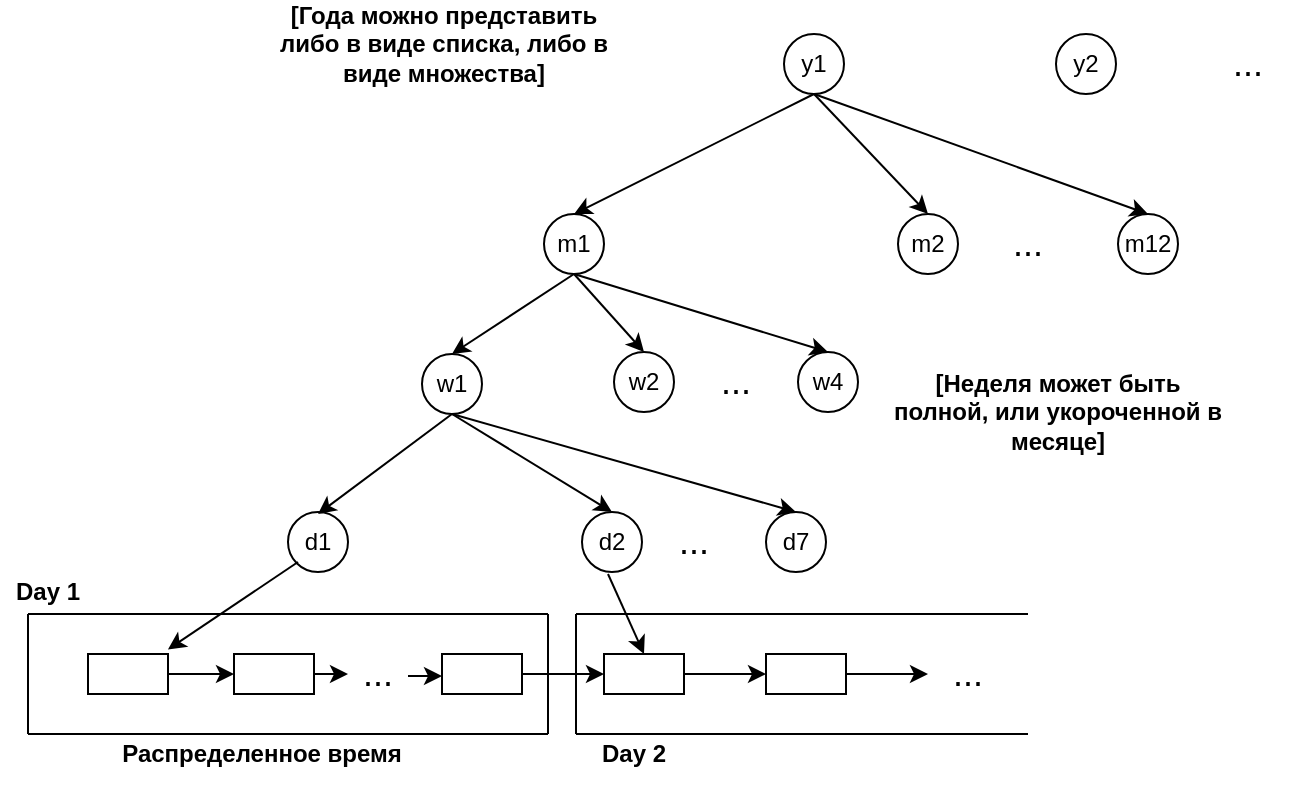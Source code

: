 <mxfile version="10.6.9" type="device"><diagram id="mBEVCupHdZQcziIYEEwW" name="Page-1"><mxGraphModel dx="943" dy="431" grid="1" gridSize="10" guides="1" tooltips="1" connect="1" arrows="1" fold="1" page="1" pageScale="1" pageWidth="827" pageHeight="1169" math="0" shadow="0"><root><mxCell id="0"/><mxCell id="1" parent="0"/><mxCell id="ilt9WkkfbxR_SKiMdzIP-12" value="&lt;font style=&quot;font-size: 18px&quot;&gt;...&lt;/font&gt;" style="text;html=1;strokeColor=none;fillColor=none;align=center;verticalAlign=middle;whiteSpace=wrap;rounded=0;direction=south;" vertex="1" parent="1"><mxGeometry x="363" y="304" width="20" height="40" as="geometry"/></mxCell><mxCell id="ilt9WkkfbxR_SKiMdzIP-24" value="" style="group" vertex="1" connectable="0" parent="1"><mxGeometry x="328" y="229" width="40" height="30" as="geometry"/></mxCell><mxCell id="ilt9WkkfbxR_SKiMdzIP-20" value="" style="group" vertex="1" connectable="0" parent="ilt9WkkfbxR_SKiMdzIP-24"><mxGeometry width="40" height="30" as="geometry"/></mxCell><mxCell id="ilt9WkkfbxR_SKiMdzIP-21" value="" style="ellipse;whiteSpace=wrap;html=1;aspect=fixed;" vertex="1" parent="ilt9WkkfbxR_SKiMdzIP-20"><mxGeometry x="5" width="30" height="30" as="geometry"/></mxCell><mxCell id="ilt9WkkfbxR_SKiMdzIP-22" value="w2&lt;br&gt;" style="text;html=1;strokeColor=none;fillColor=none;align=center;verticalAlign=middle;whiteSpace=wrap;rounded=0;" vertex="1" parent="ilt9WkkfbxR_SKiMdzIP-20"><mxGeometry y="5" width="40" height="20" as="geometry"/></mxCell><mxCell id="ilt9WkkfbxR_SKiMdzIP-26" value="" style="group" vertex="1" connectable="0" parent="1"><mxGeometry x="420" y="229" width="40" height="30" as="geometry"/></mxCell><mxCell id="ilt9WkkfbxR_SKiMdzIP-27" value="" style="group" vertex="1" connectable="0" parent="ilt9WkkfbxR_SKiMdzIP-26"><mxGeometry width="40" height="30" as="geometry"/></mxCell><mxCell id="ilt9WkkfbxR_SKiMdzIP-28" value="" style="ellipse;whiteSpace=wrap;html=1;aspect=fixed;" vertex="1" parent="ilt9WkkfbxR_SKiMdzIP-27"><mxGeometry x="5" width="30" height="30" as="geometry"/></mxCell><mxCell id="ilt9WkkfbxR_SKiMdzIP-29" value="w4&lt;br&gt;" style="text;html=1;strokeColor=none;fillColor=none;align=center;verticalAlign=middle;whiteSpace=wrap;rounded=0;" vertex="1" parent="ilt9WkkfbxR_SKiMdzIP-27"><mxGeometry y="5" width="40" height="20" as="geometry"/></mxCell><mxCell id="ilt9WkkfbxR_SKiMdzIP-30" value="&lt;font style=&quot;font-size: 18px&quot;&gt;...&lt;/font&gt;" style="text;html=1;strokeColor=none;fillColor=none;align=center;verticalAlign=middle;whiteSpace=wrap;rounded=0;" vertex="1" parent="1"><mxGeometry x="374" y="234" width="40" height="20" as="geometry"/></mxCell><mxCell id="ilt9WkkfbxR_SKiMdzIP-31" value="" style="group" vertex="1" connectable="0" parent="1"><mxGeometry x="165" y="309" width="40" height="30" as="geometry"/></mxCell><mxCell id="ilt9WkkfbxR_SKiMdzIP-32" value="" style="ellipse;whiteSpace=wrap;html=1;aspect=fixed;" vertex="1" parent="ilt9WkkfbxR_SKiMdzIP-31"><mxGeometry x="5" width="30" height="30" as="geometry"/></mxCell><mxCell id="ilt9WkkfbxR_SKiMdzIP-33" value="d1&lt;br&gt;" style="text;html=1;strokeColor=none;fillColor=none;align=center;verticalAlign=middle;whiteSpace=wrap;rounded=0;" vertex="1" parent="ilt9WkkfbxR_SKiMdzIP-31"><mxGeometry y="5" width="40" height="20" as="geometry"/></mxCell><mxCell id="ilt9WkkfbxR_SKiMdzIP-34" value="" style="group" vertex="1" connectable="0" parent="1"><mxGeometry x="312" y="309" width="40" height="30" as="geometry"/></mxCell><mxCell id="ilt9WkkfbxR_SKiMdzIP-35" value="" style="ellipse;whiteSpace=wrap;html=1;aspect=fixed;" vertex="1" parent="ilt9WkkfbxR_SKiMdzIP-34"><mxGeometry x="5" width="30" height="30" as="geometry"/></mxCell><mxCell id="ilt9WkkfbxR_SKiMdzIP-36" value="d2&lt;br&gt;" style="text;html=1;strokeColor=none;fillColor=none;align=center;verticalAlign=middle;whiteSpace=wrap;rounded=0;" vertex="1" parent="ilt9WkkfbxR_SKiMdzIP-34"><mxGeometry y="5" width="40" height="20" as="geometry"/></mxCell><mxCell id="ilt9WkkfbxR_SKiMdzIP-41" value="" style="group" vertex="1" connectable="0" parent="1"><mxGeometry x="404" y="309" width="40" height="30" as="geometry"/></mxCell><mxCell id="ilt9WkkfbxR_SKiMdzIP-37" value="" style="group" vertex="1" connectable="0" parent="ilt9WkkfbxR_SKiMdzIP-41"><mxGeometry width="40" height="30" as="geometry"/></mxCell><mxCell id="ilt9WkkfbxR_SKiMdzIP-38" value="" style="ellipse;whiteSpace=wrap;html=1;aspect=fixed;" vertex="1" parent="ilt9WkkfbxR_SKiMdzIP-37"><mxGeometry x="5" width="30" height="30" as="geometry"/></mxCell><mxCell id="ilt9WkkfbxR_SKiMdzIP-39" value="d7&lt;br&gt;" style="text;html=1;strokeColor=none;fillColor=none;align=center;verticalAlign=middle;whiteSpace=wrap;rounded=0;" vertex="1" parent="ilt9WkkfbxR_SKiMdzIP-37"><mxGeometry y="5" width="40" height="20" as="geometry"/></mxCell><mxCell id="ilt9WkkfbxR_SKiMdzIP-47" value="" style="group" vertex="1" connectable="0" parent="1"><mxGeometry x="293" y="160" width="40" height="30" as="geometry"/></mxCell><mxCell id="ilt9WkkfbxR_SKiMdzIP-43" value="" style="group" vertex="1" connectable="0" parent="ilt9WkkfbxR_SKiMdzIP-47"><mxGeometry width="40" height="30" as="geometry"/></mxCell><mxCell id="ilt9WkkfbxR_SKiMdzIP-44" value="" style="group" vertex="1" connectable="0" parent="ilt9WkkfbxR_SKiMdzIP-43"><mxGeometry width="40" height="30" as="geometry"/></mxCell><mxCell id="ilt9WkkfbxR_SKiMdzIP-45" value="" style="ellipse;whiteSpace=wrap;html=1;aspect=fixed;" vertex="1" parent="ilt9WkkfbxR_SKiMdzIP-44"><mxGeometry x="5" width="30" height="30" as="geometry"/></mxCell><mxCell id="ilt9WkkfbxR_SKiMdzIP-46" value="m1&lt;br&gt;" style="text;html=1;strokeColor=none;fillColor=none;align=center;verticalAlign=middle;whiteSpace=wrap;rounded=0;" vertex="1" parent="ilt9WkkfbxR_SKiMdzIP-44"><mxGeometry y="5" width="40" height="20" as="geometry"/></mxCell><mxCell id="ilt9WkkfbxR_SKiMdzIP-48" value="" style="group" vertex="1" connectable="0" parent="1"><mxGeometry x="470" y="160" width="40" height="30" as="geometry"/></mxCell><mxCell id="ilt9WkkfbxR_SKiMdzIP-49" value="" style="group" vertex="1" connectable="0" parent="ilt9WkkfbxR_SKiMdzIP-48"><mxGeometry width="40" height="30" as="geometry"/></mxCell><mxCell id="ilt9WkkfbxR_SKiMdzIP-50" value="" style="group" vertex="1" connectable="0" parent="ilt9WkkfbxR_SKiMdzIP-49"><mxGeometry width="40" height="30" as="geometry"/></mxCell><mxCell id="ilt9WkkfbxR_SKiMdzIP-51" value="" style="ellipse;whiteSpace=wrap;html=1;aspect=fixed;" vertex="1" parent="ilt9WkkfbxR_SKiMdzIP-50"><mxGeometry x="5" width="30" height="30" as="geometry"/></mxCell><mxCell id="ilt9WkkfbxR_SKiMdzIP-52" value="m2" style="text;html=1;strokeColor=none;fillColor=none;align=center;verticalAlign=middle;whiteSpace=wrap;rounded=0;" vertex="1" parent="ilt9WkkfbxR_SKiMdzIP-50"><mxGeometry y="5" width="40" height="20" as="geometry"/></mxCell><mxCell id="ilt9WkkfbxR_SKiMdzIP-53" value="" style="group" vertex="1" connectable="0" parent="1"><mxGeometry x="580" y="160" width="40" height="30" as="geometry"/></mxCell><mxCell id="ilt9WkkfbxR_SKiMdzIP-54" value="" style="group" vertex="1" connectable="0" parent="ilt9WkkfbxR_SKiMdzIP-53"><mxGeometry width="40" height="30" as="geometry"/></mxCell><mxCell id="ilt9WkkfbxR_SKiMdzIP-55" value="" style="group" vertex="1" connectable="0" parent="ilt9WkkfbxR_SKiMdzIP-54"><mxGeometry width="40" height="30" as="geometry"/></mxCell><mxCell id="ilt9WkkfbxR_SKiMdzIP-56" value="" style="ellipse;whiteSpace=wrap;html=1;aspect=fixed;" vertex="1" parent="ilt9WkkfbxR_SKiMdzIP-55"><mxGeometry x="5" width="30" height="30" as="geometry"/></mxCell><mxCell id="ilt9WkkfbxR_SKiMdzIP-57" value="m12&lt;br&gt;" style="text;html=1;strokeColor=none;fillColor=none;align=center;verticalAlign=middle;whiteSpace=wrap;rounded=0;" vertex="1" parent="ilt9WkkfbxR_SKiMdzIP-55"><mxGeometry y="5" width="40" height="20" as="geometry"/></mxCell><mxCell id="ilt9WkkfbxR_SKiMdzIP-59" value="&lt;font style=&quot;font-size: 18px&quot;&gt;...&lt;/font&gt;" style="text;html=1;strokeColor=none;fillColor=none;align=center;verticalAlign=middle;whiteSpace=wrap;rounded=0;" vertex="1" parent="1"><mxGeometry x="520" y="165" width="40" height="20" as="geometry"/></mxCell><mxCell id="ilt9WkkfbxR_SKiMdzIP-65" value="" style="group" vertex="1" connectable="0" parent="1"><mxGeometry x="232" y="230" width="40" height="30" as="geometry"/></mxCell><mxCell id="ilt9WkkfbxR_SKiMdzIP-62" value="" style="group" vertex="1" connectable="0" parent="ilt9WkkfbxR_SKiMdzIP-65"><mxGeometry width="40" height="30" as="geometry"/></mxCell><mxCell id="ilt9WkkfbxR_SKiMdzIP-42" value="" style="group" vertex="1" connectable="0" parent="ilt9WkkfbxR_SKiMdzIP-62"><mxGeometry width="40" height="30" as="geometry"/></mxCell><mxCell id="ilt9WkkfbxR_SKiMdzIP-19" value="" style="group" vertex="1" connectable="0" parent="ilt9WkkfbxR_SKiMdzIP-42"><mxGeometry width="40" height="30" as="geometry"/></mxCell><mxCell id="ilt9WkkfbxR_SKiMdzIP-17" value="" style="ellipse;whiteSpace=wrap;html=1;aspect=fixed;" vertex="1" parent="ilt9WkkfbxR_SKiMdzIP-19"><mxGeometry x="5" width="30" height="30" as="geometry"/></mxCell><mxCell id="ilt9WkkfbxR_SKiMdzIP-18" value="w1&lt;br&gt;" style="text;html=1;strokeColor=none;fillColor=none;align=center;verticalAlign=middle;whiteSpace=wrap;rounded=0;" vertex="1" parent="ilt9WkkfbxR_SKiMdzIP-19"><mxGeometry y="5" width="40" height="20" as="geometry"/></mxCell><mxCell id="ilt9WkkfbxR_SKiMdzIP-74" value="" style="group" vertex="1" connectable="0" parent="1"><mxGeometry x="413" y="70" width="40" height="30" as="geometry"/></mxCell><mxCell id="ilt9WkkfbxR_SKiMdzIP-75" value="" style="group" vertex="1" connectable="0" parent="ilt9WkkfbxR_SKiMdzIP-74"><mxGeometry width="40" height="30" as="geometry"/></mxCell><mxCell id="ilt9WkkfbxR_SKiMdzIP-76" value="" style="group" vertex="1" connectable="0" parent="ilt9WkkfbxR_SKiMdzIP-75"><mxGeometry width="40" height="30" as="geometry"/></mxCell><mxCell id="ilt9WkkfbxR_SKiMdzIP-77" value="" style="ellipse;whiteSpace=wrap;html=1;aspect=fixed;" vertex="1" parent="ilt9WkkfbxR_SKiMdzIP-76"><mxGeometry x="5" width="30" height="30" as="geometry"/></mxCell><mxCell id="ilt9WkkfbxR_SKiMdzIP-78" value="y1" style="text;html=1;strokeColor=none;fillColor=none;align=center;verticalAlign=middle;whiteSpace=wrap;rounded=0;" vertex="1" parent="ilt9WkkfbxR_SKiMdzIP-76"><mxGeometry y="5" width="40" height="20" as="geometry"/></mxCell><mxCell id="ilt9WkkfbxR_SKiMdzIP-79" value="" style="group" vertex="1" connectable="0" parent="1"><mxGeometry x="549" y="70" width="40" height="30" as="geometry"/></mxCell><mxCell id="ilt9WkkfbxR_SKiMdzIP-80" value="" style="group" vertex="1" connectable="0" parent="ilt9WkkfbxR_SKiMdzIP-79"><mxGeometry width="40" height="30" as="geometry"/></mxCell><mxCell id="ilt9WkkfbxR_SKiMdzIP-81" value="" style="group" vertex="1" connectable="0" parent="ilt9WkkfbxR_SKiMdzIP-80"><mxGeometry width="40" height="30" as="geometry"/></mxCell><mxCell id="ilt9WkkfbxR_SKiMdzIP-82" value="" style="ellipse;whiteSpace=wrap;html=1;aspect=fixed;" vertex="1" parent="ilt9WkkfbxR_SKiMdzIP-81"><mxGeometry x="5" width="30" height="30" as="geometry"/></mxCell><mxCell id="ilt9WkkfbxR_SKiMdzIP-83" value="y2" style="text;html=1;strokeColor=none;fillColor=none;align=center;verticalAlign=middle;whiteSpace=wrap;rounded=0;" vertex="1" parent="ilt9WkkfbxR_SKiMdzIP-81"><mxGeometry y="5" width="40" height="20" as="geometry"/></mxCell><mxCell id="ilt9WkkfbxR_SKiMdzIP-88" value="" style="endArrow=classic;html=1;exitX=0.5;exitY=1;exitDx=0;exitDy=0;" edge="1" parent="1" source="ilt9WkkfbxR_SKiMdzIP-17"><mxGeometry width="50" height="50" relative="1" as="geometry"><mxPoint x="170" y="420" as="sourcePoint"/><mxPoint x="185" y="310" as="targetPoint"/></mxGeometry></mxCell><mxCell id="ilt9WkkfbxR_SKiMdzIP-89" value="" style="endArrow=classic;html=1;exitX=0.5;exitY=1;exitDx=0;exitDy=0;entryX=0.5;entryY=0;entryDx=0;entryDy=0;" edge="1" parent="1" source="ilt9WkkfbxR_SKiMdzIP-17" target="ilt9WkkfbxR_SKiMdzIP-35"><mxGeometry width="50" height="50" relative="1" as="geometry"><mxPoint x="262" y="270" as="sourcePoint"/><mxPoint x="195" y="320" as="targetPoint"/></mxGeometry></mxCell><mxCell id="ilt9WkkfbxR_SKiMdzIP-90" value="" style="endArrow=classic;html=1;exitX=0.5;exitY=1;exitDx=0;exitDy=0;entryX=0.5;entryY=0;entryDx=0;entryDy=0;" edge="1" parent="1" source="ilt9WkkfbxR_SKiMdzIP-17" target="ilt9WkkfbxR_SKiMdzIP-38"><mxGeometry width="50" height="50" relative="1" as="geometry"><mxPoint x="272" y="280" as="sourcePoint"/><mxPoint x="205" y="330" as="targetPoint"/></mxGeometry></mxCell><mxCell id="ilt9WkkfbxR_SKiMdzIP-91" value="" style="endArrow=classic;html=1;exitX=0.5;exitY=1;exitDx=0;exitDy=0;entryX=0.5;entryY=0;entryDx=0;entryDy=0;" edge="1" parent="1" source="ilt9WkkfbxR_SKiMdzIP-45" target="ilt9WkkfbxR_SKiMdzIP-17"><mxGeometry width="50" height="50" relative="1" as="geometry"><mxPoint x="282" y="290" as="sourcePoint"/><mxPoint x="215" y="340" as="targetPoint"/></mxGeometry></mxCell><mxCell id="ilt9WkkfbxR_SKiMdzIP-92" value="" style="endArrow=classic;html=1;exitX=0.5;exitY=1;exitDx=0;exitDy=0;entryX=0.5;entryY=0;entryDx=0;entryDy=0;" edge="1" parent="1" source="ilt9WkkfbxR_SKiMdzIP-45" target="ilt9WkkfbxR_SKiMdzIP-21"><mxGeometry width="50" height="50" relative="1" as="geometry"><mxPoint x="323" y="200" as="sourcePoint"/><mxPoint x="262" y="240" as="targetPoint"/></mxGeometry></mxCell><mxCell id="ilt9WkkfbxR_SKiMdzIP-93" value="" style="endArrow=classic;html=1;exitX=0.5;exitY=1;exitDx=0;exitDy=0;entryX=0.5;entryY=0;entryDx=0;entryDy=0;" edge="1" parent="1" source="ilt9WkkfbxR_SKiMdzIP-45" target="ilt9WkkfbxR_SKiMdzIP-28"><mxGeometry width="50" height="50" relative="1" as="geometry"><mxPoint x="333" y="210" as="sourcePoint"/><mxPoint x="440" y="220" as="targetPoint"/></mxGeometry></mxCell><mxCell id="ilt9WkkfbxR_SKiMdzIP-94" value="" style="endArrow=classic;html=1;exitX=0.5;exitY=1;exitDx=0;exitDy=0;entryX=0.5;entryY=0;entryDx=0;entryDy=0;" edge="1" parent="1" source="ilt9WkkfbxR_SKiMdzIP-77" target="ilt9WkkfbxR_SKiMdzIP-45"><mxGeometry width="50" height="50" relative="1" as="geometry"><mxPoint x="343" y="220" as="sourcePoint"/><mxPoint x="282" y="260" as="targetPoint"/></mxGeometry></mxCell><mxCell id="ilt9WkkfbxR_SKiMdzIP-95" value="" style="endArrow=classic;html=1;entryX=0.5;entryY=0;entryDx=0;entryDy=0;" edge="1" parent="1" target="ilt9WkkfbxR_SKiMdzIP-51"><mxGeometry width="50" height="50" relative="1" as="geometry"><mxPoint x="433" y="100" as="sourcePoint"/><mxPoint x="292" y="270" as="targetPoint"/></mxGeometry></mxCell><mxCell id="ilt9WkkfbxR_SKiMdzIP-96" value="" style="endArrow=classic;html=1;entryX=0.5;entryY=0;entryDx=0;entryDy=0;exitX=0.5;exitY=1;exitDx=0;exitDy=0;" edge="1" parent="1" source="ilt9WkkfbxR_SKiMdzIP-77" target="ilt9WkkfbxR_SKiMdzIP-56"><mxGeometry width="50" height="50" relative="1" as="geometry"><mxPoint x="443" y="110" as="sourcePoint"/><mxPoint x="500" y="170" as="targetPoint"/></mxGeometry></mxCell><mxCell id="ilt9WkkfbxR_SKiMdzIP-97" value="&lt;b&gt;[Неделя может быть полной, или укороченной в месяце]&lt;/b&gt;" style="text;html=1;strokeColor=none;fillColor=none;align=center;verticalAlign=middle;whiteSpace=wrap;rounded=0;" vertex="1" parent="1"><mxGeometry x="470" y="249" width="170" height="20" as="geometry"/></mxCell><mxCell id="ilt9WkkfbxR_SKiMdzIP-98" value="&lt;font style=&quot;font-size: 18px&quot;&gt;...&lt;/font&gt;" style="text;html=1;strokeColor=none;fillColor=none;align=center;verticalAlign=middle;whiteSpace=wrap;rounded=0;" vertex="1" parent="1"><mxGeometry x="630" y="75" width="40" height="20" as="geometry"/></mxCell><mxCell id="ilt9WkkfbxR_SKiMdzIP-99" value="&lt;b&gt;[Года можно представить либо в виде списка, либо в виде множества]&lt;/b&gt;" style="text;html=1;strokeColor=none;fillColor=none;align=center;verticalAlign=middle;whiteSpace=wrap;rounded=0;" vertex="1" parent="1"><mxGeometry x="163" y="65" width="170" height="20" as="geometry"/></mxCell><mxCell id="ilt9WkkfbxR_SKiMdzIP-110" style="edgeStyle=orthogonalEdgeStyle;rounded=0;orthogonalLoop=1;jettySize=auto;html=1;exitX=1;exitY=0.5;exitDx=0;exitDy=0;entryX=0;entryY=0.5;entryDx=0;entryDy=0;" edge="1" parent="1" source="ilt9WkkfbxR_SKiMdzIP-101" target="ilt9WkkfbxR_SKiMdzIP-103"><mxGeometry relative="1" as="geometry"/></mxCell><mxCell id="ilt9WkkfbxR_SKiMdzIP-101" value="" style="rounded=0;whiteSpace=wrap;html=1;" vertex="1" parent="1"><mxGeometry x="70" y="380" width="40" height="20" as="geometry"/></mxCell><mxCell id="ilt9WkkfbxR_SKiMdzIP-111" style="edgeStyle=orthogonalEdgeStyle;rounded=0;orthogonalLoop=1;jettySize=auto;html=1;exitX=1;exitY=0.5;exitDx=0;exitDy=0;" edge="1" parent="1" source="ilt9WkkfbxR_SKiMdzIP-103"><mxGeometry relative="1" as="geometry"><mxPoint x="200" y="390" as="targetPoint"/></mxGeometry></mxCell><mxCell id="ilt9WkkfbxR_SKiMdzIP-103" value="" style="rounded=0;whiteSpace=wrap;html=1;" vertex="1" parent="1"><mxGeometry x="143" y="380" width="40" height="20" as="geometry"/></mxCell><mxCell id="ilt9WkkfbxR_SKiMdzIP-114" style="edgeStyle=orthogonalEdgeStyle;rounded=0;orthogonalLoop=1;jettySize=auto;html=1;exitX=1;exitY=0.5;exitDx=0;exitDy=0;entryX=0;entryY=0.5;entryDx=0;entryDy=0;" edge="1" parent="1" source="ilt9WkkfbxR_SKiMdzIP-104" target="ilt9WkkfbxR_SKiMdzIP-106"><mxGeometry relative="1" as="geometry"/></mxCell><mxCell id="ilt9WkkfbxR_SKiMdzIP-104" value="" style="rounded=0;whiteSpace=wrap;html=1;" vertex="1" parent="1"><mxGeometry x="247" y="380" width="40" height="20" as="geometry"/></mxCell><mxCell id="ilt9WkkfbxR_SKiMdzIP-115" style="edgeStyle=orthogonalEdgeStyle;rounded=0;orthogonalLoop=1;jettySize=auto;html=1;entryX=0;entryY=0.5;entryDx=0;entryDy=0;" edge="1" parent="1" source="ilt9WkkfbxR_SKiMdzIP-106" target="ilt9WkkfbxR_SKiMdzIP-109"><mxGeometry relative="1" as="geometry"/></mxCell><mxCell id="ilt9WkkfbxR_SKiMdzIP-106" value="" style="rounded=0;whiteSpace=wrap;html=1;" vertex="1" parent="1"><mxGeometry x="328" y="380" width="40" height="20" as="geometry"/></mxCell><mxCell id="ilt9WkkfbxR_SKiMdzIP-116" style="edgeStyle=orthogonalEdgeStyle;rounded=0;orthogonalLoop=1;jettySize=auto;html=1;" edge="1" parent="1" source="ilt9WkkfbxR_SKiMdzIP-109"><mxGeometry relative="1" as="geometry"><mxPoint x="490" y="390" as="targetPoint"/></mxGeometry></mxCell><mxCell id="ilt9WkkfbxR_SKiMdzIP-109" value="" style="rounded=0;whiteSpace=wrap;html=1;" vertex="1" parent="1"><mxGeometry x="409" y="380" width="40" height="20" as="geometry"/></mxCell><mxCell id="ilt9WkkfbxR_SKiMdzIP-112" style="edgeStyle=orthogonalEdgeStyle;rounded=0;orthogonalLoop=1;jettySize=auto;html=1;exitX=1;exitY=0.5;exitDx=0;exitDy=0;" edge="1" parent="1"><mxGeometry relative="1" as="geometry"><mxPoint x="247" y="391" as="targetPoint"/><mxPoint x="230" y="391" as="sourcePoint"/></mxGeometry></mxCell><mxCell id="ilt9WkkfbxR_SKiMdzIP-113" value="&lt;font style=&quot;font-size: 18px&quot;&gt;...&lt;/font&gt;" style="text;html=1;strokeColor=none;fillColor=none;align=center;verticalAlign=middle;whiteSpace=wrap;rounded=0;direction=south;" vertex="1" parent="1"><mxGeometry x="205" y="370" width="20" height="40" as="geometry"/></mxCell><mxCell id="ilt9WkkfbxR_SKiMdzIP-117" value="&lt;font style=&quot;font-size: 18px&quot;&gt;...&lt;/font&gt;" style="text;html=1;strokeColor=none;fillColor=none;align=center;verticalAlign=middle;whiteSpace=wrap;rounded=0;direction=south;" vertex="1" parent="1"><mxGeometry x="500" y="370" width="20" height="40" as="geometry"/></mxCell><mxCell id="ilt9WkkfbxR_SKiMdzIP-119" value="" style="endArrow=classic;html=1;exitX=0.25;exitY=1;exitDx=0;exitDy=0;entryX=0.999;entryY=-0.112;entryDx=0;entryDy=0;entryPerimeter=0;" edge="1" parent="1" source="ilt9WkkfbxR_SKiMdzIP-33" target="ilt9WkkfbxR_SKiMdzIP-101"><mxGeometry width="50" height="50" relative="1" as="geometry"><mxPoint x="70" y="480" as="sourcePoint"/><mxPoint x="110" y="350" as="targetPoint"/></mxGeometry></mxCell><mxCell id="ilt9WkkfbxR_SKiMdzIP-121" value="" style="endArrow=none;html=1;" edge="1" parent="1"><mxGeometry width="50" height="50" relative="1" as="geometry"><mxPoint x="40" y="360" as="sourcePoint"/><mxPoint x="300" y="360" as="targetPoint"/></mxGeometry></mxCell><mxCell id="ilt9WkkfbxR_SKiMdzIP-122" value="" style="endArrow=none;html=1;" edge="1" parent="1"><mxGeometry width="50" height="50" relative="1" as="geometry"><mxPoint x="40" y="420" as="sourcePoint"/><mxPoint x="300" y="420" as="targetPoint"/></mxGeometry></mxCell><mxCell id="ilt9WkkfbxR_SKiMdzIP-123" value="" style="endArrow=none;html=1;" edge="1" parent="1"><mxGeometry width="50" height="50" relative="1" as="geometry"><mxPoint x="40" y="420" as="sourcePoint"/><mxPoint x="40" y="360" as="targetPoint"/></mxGeometry></mxCell><mxCell id="ilt9WkkfbxR_SKiMdzIP-124" value="" style="endArrow=none;html=1;" edge="1" parent="1"><mxGeometry width="50" height="50" relative="1" as="geometry"><mxPoint x="300" y="420" as="sourcePoint"/><mxPoint x="300" y="360" as="targetPoint"/></mxGeometry></mxCell><mxCell id="ilt9WkkfbxR_SKiMdzIP-125" value="&lt;b&gt;Day 1&lt;/b&gt;" style="text;html=1;strokeColor=none;fillColor=none;align=center;verticalAlign=middle;whiteSpace=wrap;rounded=0;shadow=1;" vertex="1" parent="1"><mxGeometry x="30" y="339" width="40" height="20" as="geometry"/></mxCell><mxCell id="ilt9WkkfbxR_SKiMdzIP-126" value="" style="endArrow=classic;html=1;entryX=0.5;entryY=0;entryDx=0;entryDy=0;" edge="1" parent="1" target="ilt9WkkfbxR_SKiMdzIP-106"><mxGeometry width="50" height="50" relative="1" as="geometry"><mxPoint x="330" y="340" as="sourcePoint"/><mxPoint x="80" y="440" as="targetPoint"/></mxGeometry></mxCell><mxCell id="ilt9WkkfbxR_SKiMdzIP-127" value="" style="endArrow=none;html=1;" edge="1" parent="1"><mxGeometry width="50" height="50" relative="1" as="geometry"><mxPoint x="314" y="360" as="sourcePoint"/><mxPoint x="540" y="360" as="targetPoint"/></mxGeometry></mxCell><mxCell id="ilt9WkkfbxR_SKiMdzIP-128" value="" style="endArrow=none;html=1;" edge="1" parent="1"><mxGeometry width="50" height="50" relative="1" as="geometry"><mxPoint x="314" y="420" as="sourcePoint"/><mxPoint x="540" y="420" as="targetPoint"/></mxGeometry></mxCell><mxCell id="ilt9WkkfbxR_SKiMdzIP-129" value="" style="endArrow=none;html=1;" edge="1" parent="1"><mxGeometry width="50" height="50" relative="1" as="geometry"><mxPoint x="314" y="420" as="sourcePoint"/><mxPoint x="314" y="360" as="targetPoint"/></mxGeometry></mxCell><mxCell id="ilt9WkkfbxR_SKiMdzIP-130" value="&lt;b&gt;Распределенное время&lt;/b&gt;" style="text;html=1;strokeColor=none;fillColor=none;align=center;verticalAlign=middle;whiteSpace=wrap;rounded=0;shadow=1;" vertex="1" parent="1"><mxGeometry x="82" y="420" width="150" height="20" as="geometry"/></mxCell><mxCell id="ilt9WkkfbxR_SKiMdzIP-132" value="&lt;b&gt;Day 2&lt;/b&gt;" style="text;html=1;strokeColor=none;fillColor=none;align=center;verticalAlign=middle;whiteSpace=wrap;rounded=0;shadow=1;" vertex="1" parent="1"><mxGeometry x="323" y="420" width="40" height="20" as="geometry"/></mxCell></root></mxGraphModel></diagram></mxfile>